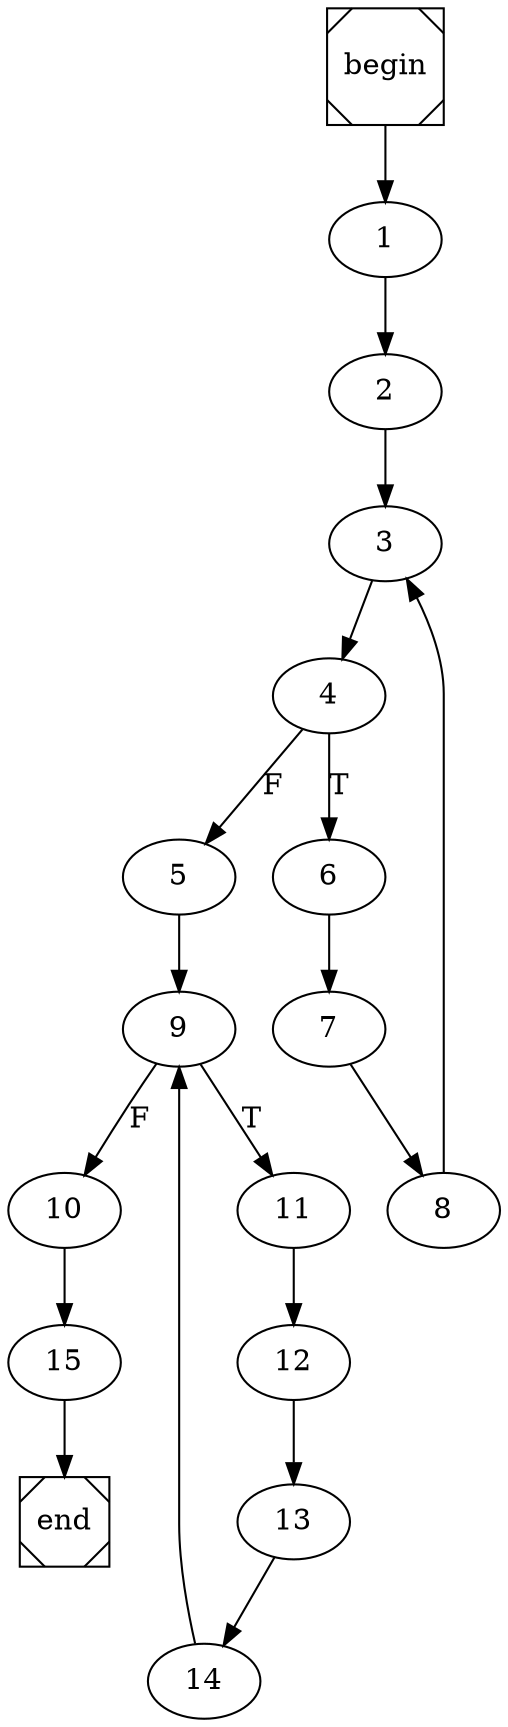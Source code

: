 digraph cfg {
	begin [shape=Msquare];
	end [shape=Msquare];
	begin -> 1;	1 -> 2;	2 -> 3;	3 -> 4;	4 -> 6[label=T];	4 -> 5[label=F];	5 -> 9;	6 -> 7;	7 -> 8;	8 -> 3;	9 -> 11[label=T];	9 -> 10[label=F];	10 -> 15;	11 -> 12;	12 -> 13;	13 -> 14;	14 -> 9;	15 -> end;}
